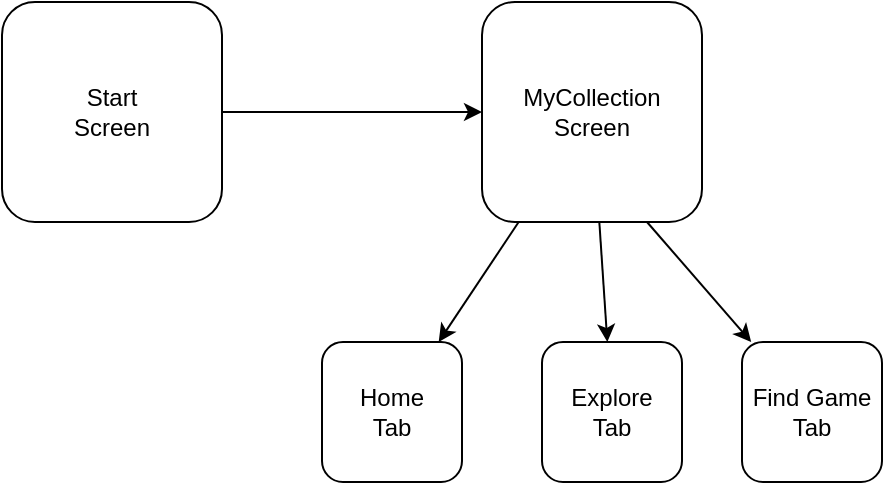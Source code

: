 <mxfile version="24.1.0" type="device" pages="2">
  <diagram name="Page-1" id="3nZyRg-4q7B6HPkiwZXq">
    <mxGraphModel dx="1119" dy="764" grid="1" gridSize="10" guides="1" tooltips="1" connect="1" arrows="1" fold="1" page="1" pageScale="1" pageWidth="1169" pageHeight="827" math="0" shadow="0">
      <root>
        <mxCell id="0" />
        <mxCell id="1" parent="0" />
        <mxCell id="X6oLMusXCF2Cn_tLDwSJ-1" value="Start&lt;br&gt;Screen" style="rounded=1;whiteSpace=wrap;html=1;" vertex="1" parent="1">
          <mxGeometry x="160" y="70" width="110" height="110" as="geometry" />
        </mxCell>
        <mxCell id="X6oLMusXCF2Cn_tLDwSJ-2" value="MyCollection Screen" style="rounded=1;whiteSpace=wrap;html=1;" vertex="1" parent="1">
          <mxGeometry x="400" y="70" width="110" height="110" as="geometry" />
        </mxCell>
        <mxCell id="X6oLMusXCF2Cn_tLDwSJ-3" value="" style="endArrow=classic;html=1;rounded=0;" edge="1" parent="1" source="X6oLMusXCF2Cn_tLDwSJ-1" target="X6oLMusXCF2Cn_tLDwSJ-2">
          <mxGeometry width="50" height="50" relative="1" as="geometry">
            <mxPoint x="350" y="230" as="sourcePoint" />
            <mxPoint x="400" y="180" as="targetPoint" />
          </mxGeometry>
        </mxCell>
        <mxCell id="X6oLMusXCF2Cn_tLDwSJ-4" value="Home&lt;br&gt;Tab" style="rounded=1;whiteSpace=wrap;html=1;" vertex="1" parent="1">
          <mxGeometry x="320" y="240" width="70" height="70" as="geometry" />
        </mxCell>
        <mxCell id="X6oLMusXCF2Cn_tLDwSJ-5" value="Explore&lt;br&gt;Tab" style="rounded=1;whiteSpace=wrap;html=1;" vertex="1" parent="1">
          <mxGeometry x="430" y="240" width="70" height="70" as="geometry" />
        </mxCell>
        <mxCell id="X6oLMusXCF2Cn_tLDwSJ-6" value="Find Game&lt;br&gt;Tab" style="rounded=1;whiteSpace=wrap;html=1;" vertex="1" parent="1">
          <mxGeometry x="530" y="240" width="70" height="70" as="geometry" />
        </mxCell>
        <mxCell id="X6oLMusXCF2Cn_tLDwSJ-7" value="" style="endArrow=classic;html=1;rounded=0;" edge="1" parent="1" source="X6oLMusXCF2Cn_tLDwSJ-2" target="X6oLMusXCF2Cn_tLDwSJ-4">
          <mxGeometry width="50" height="50" relative="1" as="geometry">
            <mxPoint x="280" y="135" as="sourcePoint" />
            <mxPoint x="410" y="135" as="targetPoint" />
          </mxGeometry>
        </mxCell>
        <mxCell id="X6oLMusXCF2Cn_tLDwSJ-8" value="" style="endArrow=classic;html=1;rounded=0;" edge="1" parent="1" source="X6oLMusXCF2Cn_tLDwSJ-2" target="X6oLMusXCF2Cn_tLDwSJ-5">
          <mxGeometry width="50" height="50" relative="1" as="geometry">
            <mxPoint x="428" y="190" as="sourcePoint" />
            <mxPoint x="388" y="250" as="targetPoint" />
          </mxGeometry>
        </mxCell>
        <mxCell id="X6oLMusXCF2Cn_tLDwSJ-9" value="" style="endArrow=classic;html=1;rounded=0;exitX=0.75;exitY=1;exitDx=0;exitDy=0;" edge="1" parent="1" source="X6oLMusXCF2Cn_tLDwSJ-2" target="X6oLMusXCF2Cn_tLDwSJ-6">
          <mxGeometry width="50" height="50" relative="1" as="geometry">
            <mxPoint x="465" y="190" as="sourcePoint" />
            <mxPoint x="465" y="250" as="targetPoint" />
          </mxGeometry>
        </mxCell>
      </root>
    </mxGraphModel>
  </diagram>
  <diagram id="IkM8A9bcX8gtzmHTfBR_" name="Page-2">
    <mxGraphModel dx="1119" dy="764" grid="1" gridSize="10" guides="1" tooltips="1" connect="1" arrows="1" fold="1" page="1" pageScale="1" pageWidth="1169" pageHeight="827" math="0" shadow="0">
      <root>
        <mxCell id="0" />
        <mxCell id="1" parent="0" />
        <mxCell id="Le10mEUo10W4RR7_8T2T-10" value="" style="rounded=1;whiteSpace=wrap;html=1;arcSize=11;" vertex="1" parent="1">
          <mxGeometry x="170" y="70" width="350" height="390" as="geometry" />
        </mxCell>
        <mxCell id="Le10mEUo10W4RR7_8T2T-1" value="View" style="rounded=1;whiteSpace=wrap;html=1;" vertex="1" parent="1">
          <mxGeometry x="200" y="280" width="100" height="80" as="geometry" />
        </mxCell>
        <mxCell id="Le10mEUo10W4RR7_8T2T-2" value="View-Model" style="rounded=1;whiteSpace=wrap;html=1;" vertex="1" parent="1">
          <mxGeometry x="380" y="280" width="100" height="80" as="geometry" />
        </mxCell>
        <mxCell id="Le10mEUo10W4RR7_8T2T-5" value="Model" style="ellipse;shape=cloud;whiteSpace=wrap;html=1;" vertex="1" parent="1">
          <mxGeometry x="610" y="235" width="210" height="170" as="geometry" />
        </mxCell>
        <mxCell id="Le10mEUo10W4RR7_8T2T-6" value="Orchestrator" style="rounded=1;whiteSpace=wrap;html=1;" vertex="1" parent="1">
          <mxGeometry x="290" y="130" width="100" height="80" as="geometry" />
        </mxCell>
        <mxCell id="Le10mEUo10W4RR7_8T2T-7" value="" style="endArrow=classic;html=1;rounded=0;exitX=0.25;exitY=1;exitDx=0;exitDy=0;entryX=0.75;entryY=0;entryDx=0;entryDy=0;" edge="1" parent="1" source="Le10mEUo10W4RR7_8T2T-6" target="Le10mEUo10W4RR7_8T2T-1">
          <mxGeometry width="50" height="50" relative="1" as="geometry">
            <mxPoint x="250" y="480" as="sourcePoint" />
            <mxPoint x="300" y="430" as="targetPoint" />
          </mxGeometry>
        </mxCell>
        <mxCell id="Le10mEUo10W4RR7_8T2T-8" value="" style="endArrow=classic;html=1;rounded=0;" edge="1" parent="1" source="Le10mEUo10W4RR7_8T2T-6" target="Le10mEUo10W4RR7_8T2T-2">
          <mxGeometry width="50" height="50" relative="1" as="geometry">
            <mxPoint x="325" y="220" as="sourcePoint" />
            <mxPoint x="285" y="290" as="targetPoint" />
          </mxGeometry>
        </mxCell>
        <mxCell id="Le10mEUo10W4RR7_8T2T-9" value="" style="endArrow=classic;html=1;rounded=0;" edge="1" parent="1" source="Le10mEUo10W4RR7_8T2T-2" target="Le10mEUo10W4RR7_8T2T-5">
          <mxGeometry width="50" height="50" relative="1" as="geometry">
            <mxPoint x="374" y="220" as="sourcePoint" />
            <mxPoint x="416" y="290" as="targetPoint" />
          </mxGeometry>
        </mxCell>
        <mxCell id="Le10mEUo10W4RR7_8T2T-11" value="Screen" style="text;html=1;align=center;verticalAlign=middle;whiteSpace=wrap;rounded=0;" vertex="1" parent="1">
          <mxGeometry x="190" y="90" width="60" height="30" as="geometry" />
        </mxCell>
      </root>
    </mxGraphModel>
  </diagram>
</mxfile>
